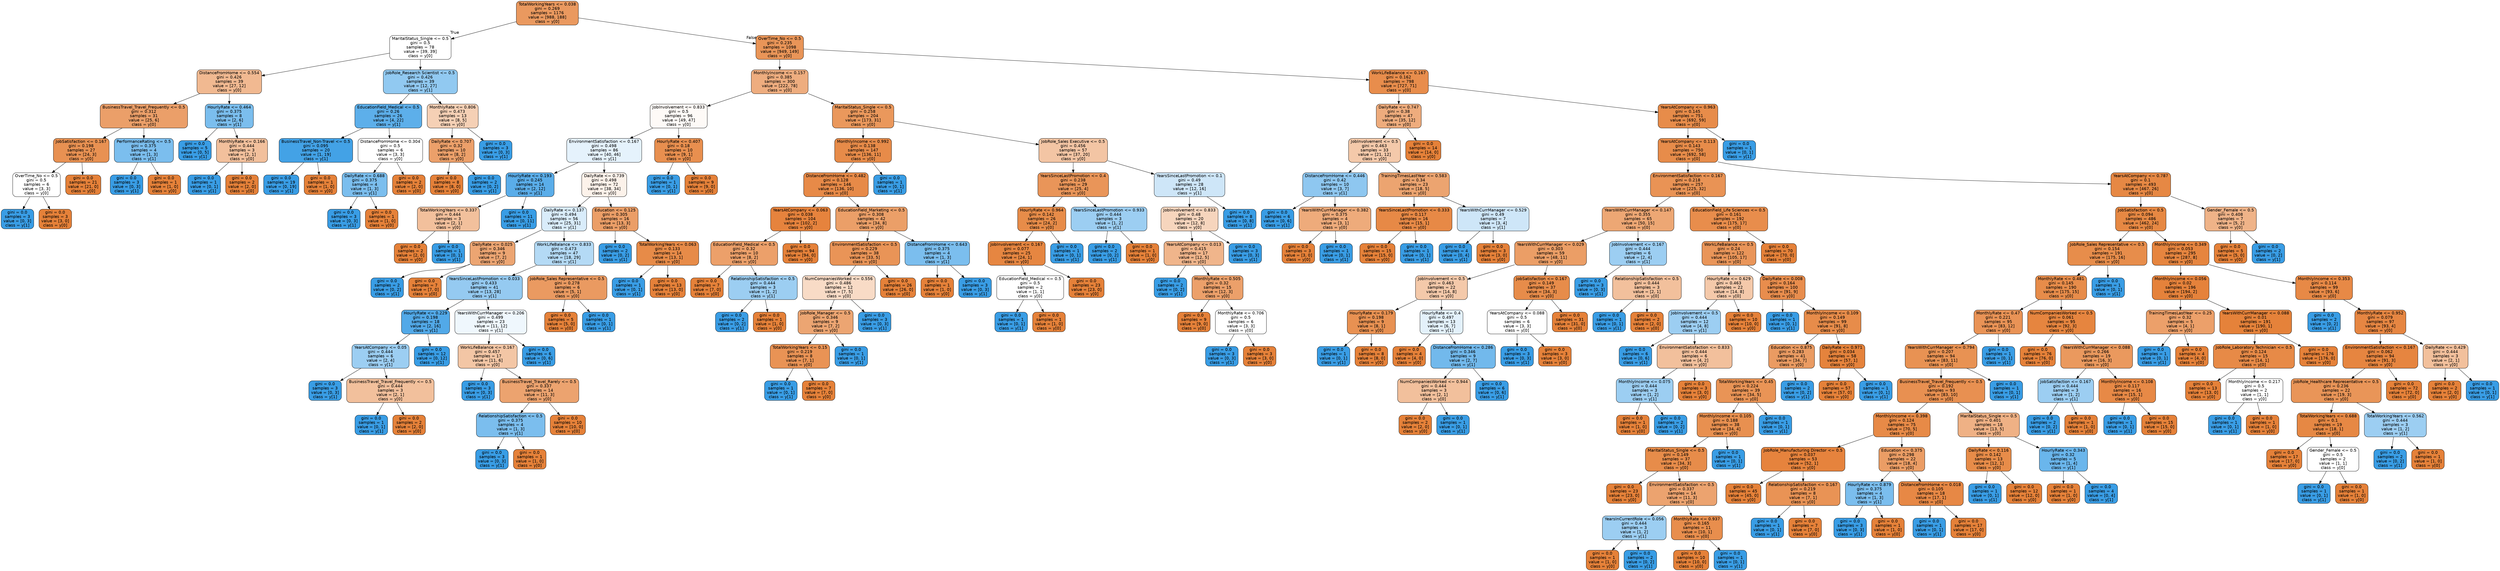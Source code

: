 digraph Tree {
node [shape=box, style="filled, rounded", color="black", fontname=helvetica] ;
edge [fontname=helvetica] ;
0 [label="TotalWorkingYears <= 0.038\ngini = 0.269\nsamples = 1176\nvalue = [988, 188]\nclass = y[0]", fillcolor="#ea995f"] ;
1 [label="MaritalStatus_Single <= 0.5\ngini = 0.5\nsamples = 78\nvalue = [39, 39]\nclass = y[0]", fillcolor="#ffffff"] ;
0 -> 1 [labeldistance=2.5, labelangle=45, headlabel="True"] ;
2 [label="DistanceFromHome <= 0.554\ngini = 0.426\nsamples = 39\nvalue = [27, 12]\nclass = y[0]", fillcolor="#f1b991"] ;
1 -> 2 ;
3 [label="BusinessTravel_Travel_Frequently <= 0.5\ngini = 0.312\nsamples = 31\nvalue = [25, 6]\nclass = y[0]", fillcolor="#eb9f69"] ;
2 -> 3 ;
4 [label="JobSatisfaction <= 0.167\ngini = 0.198\nsamples = 27\nvalue = [24, 3]\nclass = y[0]", fillcolor="#e89152"] ;
3 -> 4 ;
5 [label="OverTime_No <= 0.5\ngini = 0.5\nsamples = 6\nvalue = [3, 3]\nclass = y[0]", fillcolor="#ffffff"] ;
4 -> 5 ;
6 [label="gini = 0.0\nsamples = 3\nvalue = [0, 3]\nclass = y[1]", fillcolor="#399de5"] ;
5 -> 6 ;
7 [label="gini = 0.0\nsamples = 3\nvalue = [3, 0]\nclass = y[0]", fillcolor="#e58139"] ;
5 -> 7 ;
8 [label="gini = 0.0\nsamples = 21\nvalue = [21, 0]\nclass = y[0]", fillcolor="#e58139"] ;
4 -> 8 ;
9 [label="PerformanceRating <= 0.5\ngini = 0.375\nsamples = 4\nvalue = [1, 3]\nclass = y[1]", fillcolor="#7bbeee"] ;
3 -> 9 ;
10 [label="gini = 0.0\nsamples = 3\nvalue = [0, 3]\nclass = y[1]", fillcolor="#399de5"] ;
9 -> 10 ;
11 [label="gini = 0.0\nsamples = 1\nvalue = [1, 0]\nclass = y[0]", fillcolor="#e58139"] ;
9 -> 11 ;
12 [label="HourlyRate <= 0.464\ngini = 0.375\nsamples = 8\nvalue = [2, 6]\nclass = y[1]", fillcolor="#7bbeee"] ;
2 -> 12 ;
13 [label="gini = 0.0\nsamples = 5\nvalue = [0, 5]\nclass = y[1]", fillcolor="#399de5"] ;
12 -> 13 ;
14 [label="MonthlyRate <= 0.166\ngini = 0.444\nsamples = 3\nvalue = [2, 1]\nclass = y[0]", fillcolor="#f2c09c"] ;
12 -> 14 ;
15 [label="gini = 0.0\nsamples = 1\nvalue = [0, 1]\nclass = y[1]", fillcolor="#399de5"] ;
14 -> 15 ;
16 [label="gini = 0.0\nsamples = 2\nvalue = [2, 0]\nclass = y[0]", fillcolor="#e58139"] ;
14 -> 16 ;
17 [label="JobRole_Research Scientist <= 0.5\ngini = 0.426\nsamples = 39\nvalue = [12, 27]\nclass = y[1]", fillcolor="#91c9f1"] ;
1 -> 17 ;
18 [label="EducationField_Medical <= 0.5\ngini = 0.26\nsamples = 26\nvalue = [4, 22]\nclass = y[1]", fillcolor="#5dafea"] ;
17 -> 18 ;
19 [label="BusinessTravel_Non-Travel <= 0.5\ngini = 0.095\nsamples = 20\nvalue = [1, 19]\nclass = y[1]", fillcolor="#43a2e6"] ;
18 -> 19 ;
20 [label="gini = 0.0\nsamples = 19\nvalue = [0, 19]\nclass = y[1]", fillcolor="#399de5"] ;
19 -> 20 ;
21 [label="gini = 0.0\nsamples = 1\nvalue = [1, 0]\nclass = y[0]", fillcolor="#e58139"] ;
19 -> 21 ;
22 [label="DistanceFromHome <= 0.304\ngini = 0.5\nsamples = 6\nvalue = [3, 3]\nclass = y[0]", fillcolor="#ffffff"] ;
18 -> 22 ;
23 [label="DailyRate <= 0.688\ngini = 0.375\nsamples = 4\nvalue = [1, 3]\nclass = y[1]", fillcolor="#7bbeee"] ;
22 -> 23 ;
24 [label="gini = 0.0\nsamples = 3\nvalue = [0, 3]\nclass = y[1]", fillcolor="#399de5"] ;
23 -> 24 ;
25 [label="gini = 0.0\nsamples = 1\nvalue = [1, 0]\nclass = y[0]", fillcolor="#e58139"] ;
23 -> 25 ;
26 [label="gini = 0.0\nsamples = 2\nvalue = [2, 0]\nclass = y[0]", fillcolor="#e58139"] ;
22 -> 26 ;
27 [label="MonthlyRate <= 0.806\ngini = 0.473\nsamples = 13\nvalue = [8, 5]\nclass = y[0]", fillcolor="#f5d0b5"] ;
17 -> 27 ;
28 [label="DailyRate <= 0.707\ngini = 0.32\nsamples = 10\nvalue = [8, 2]\nclass = y[0]", fillcolor="#eca06a"] ;
27 -> 28 ;
29 [label="gini = 0.0\nsamples = 8\nvalue = [8, 0]\nclass = y[0]", fillcolor="#e58139"] ;
28 -> 29 ;
30 [label="gini = 0.0\nsamples = 2\nvalue = [0, 2]\nclass = y[1]", fillcolor="#399de5"] ;
28 -> 30 ;
31 [label="gini = 0.0\nsamples = 3\nvalue = [0, 3]\nclass = y[1]", fillcolor="#399de5"] ;
27 -> 31 ;
32 [label="OverTime_No <= 0.5\ngini = 0.235\nsamples = 1098\nvalue = [949, 149]\nclass = y[0]", fillcolor="#e99558"] ;
0 -> 32 [labeldistance=2.5, labelangle=-45, headlabel="False"] ;
33 [label="MonthlyIncome <= 0.157\ngini = 0.385\nsamples = 300\nvalue = [222, 78]\nclass = y[0]", fillcolor="#eead7f"] ;
32 -> 33 ;
34 [label="JobInvolvement <= 0.833\ngini = 0.5\nsamples = 96\nvalue = [49, 47]\nclass = y[0]", fillcolor="#fefaf7"] ;
33 -> 34 ;
35 [label="EnvironmentSatisfaction <= 0.167\ngini = 0.498\nsamples = 86\nvalue = [40, 46]\nclass = y[1]", fillcolor="#e5f2fc"] ;
34 -> 35 ;
36 [label="HourlyRate <= 0.193\ngini = 0.245\nsamples = 14\nvalue = [2, 12]\nclass = y[1]", fillcolor="#5aade9"] ;
35 -> 36 ;
37 [label="TotalWorkingYears <= 0.337\ngini = 0.444\nsamples = 3\nvalue = [2, 1]\nclass = y[0]", fillcolor="#f2c09c"] ;
36 -> 37 ;
38 [label="gini = 0.0\nsamples = 2\nvalue = [2, 0]\nclass = y[0]", fillcolor="#e58139"] ;
37 -> 38 ;
39 [label="gini = 0.0\nsamples = 1\nvalue = [0, 1]\nclass = y[1]", fillcolor="#399de5"] ;
37 -> 39 ;
40 [label="gini = 0.0\nsamples = 11\nvalue = [0, 11]\nclass = y[1]", fillcolor="#399de5"] ;
36 -> 40 ;
41 [label="DailyRate <= 0.739\ngini = 0.498\nsamples = 72\nvalue = [38, 34]\nclass = y[0]", fillcolor="#fcf2ea"] ;
35 -> 41 ;
42 [label="DailyRate <= 0.137\ngini = 0.494\nsamples = 56\nvalue = [25, 31]\nclass = y[1]", fillcolor="#d9ecfa"] ;
41 -> 42 ;
43 [label="DailyRate <= 0.025\ngini = 0.346\nsamples = 9\nvalue = [7, 2]\nclass = y[0]", fillcolor="#eca572"] ;
42 -> 43 ;
44 [label="gini = 0.0\nsamples = 2\nvalue = [0, 2]\nclass = y[1]", fillcolor="#399de5"] ;
43 -> 44 ;
45 [label="gini = 0.0\nsamples = 7\nvalue = [7, 0]\nclass = y[0]", fillcolor="#e58139"] ;
43 -> 45 ;
46 [label="WorkLifeBalance <= 0.833\ngini = 0.473\nsamples = 47\nvalue = [18, 29]\nclass = y[1]", fillcolor="#b4daf5"] ;
42 -> 46 ;
47 [label="YearsSinceLastPromotion <= 0.033\ngini = 0.433\nsamples = 41\nvalue = [13, 28]\nclass = y[1]", fillcolor="#95caf1"] ;
46 -> 47 ;
48 [label="HourlyRate <= 0.229\ngini = 0.198\nsamples = 18\nvalue = [2, 16]\nclass = y[1]", fillcolor="#52a9e8"] ;
47 -> 48 ;
49 [label="YearsAtCompany <= 0.05\ngini = 0.444\nsamples = 6\nvalue = [2, 4]\nclass = y[1]", fillcolor="#9ccef2"] ;
48 -> 49 ;
50 [label="gini = 0.0\nsamples = 3\nvalue = [0, 3]\nclass = y[1]", fillcolor="#399de5"] ;
49 -> 50 ;
51 [label="BusinessTravel_Travel_Frequently <= 0.5\ngini = 0.444\nsamples = 3\nvalue = [2, 1]\nclass = y[0]", fillcolor="#f2c09c"] ;
49 -> 51 ;
52 [label="gini = 0.0\nsamples = 1\nvalue = [0, 1]\nclass = y[1]", fillcolor="#399de5"] ;
51 -> 52 ;
53 [label="gini = 0.0\nsamples = 2\nvalue = [2, 0]\nclass = y[0]", fillcolor="#e58139"] ;
51 -> 53 ;
54 [label="gini = 0.0\nsamples = 12\nvalue = [0, 12]\nclass = y[1]", fillcolor="#399de5"] ;
48 -> 54 ;
55 [label="YearsWithCurrManager <= 0.206\ngini = 0.499\nsamples = 23\nvalue = [11, 12]\nclass = y[1]", fillcolor="#eff7fd"] ;
47 -> 55 ;
56 [label="WorkLifeBalance <= 0.167\ngini = 0.457\nsamples = 17\nvalue = [11, 6]\nclass = y[0]", fillcolor="#f3c6a5"] ;
55 -> 56 ;
57 [label="gini = 0.0\nsamples = 3\nvalue = [0, 3]\nclass = y[1]", fillcolor="#399de5"] ;
56 -> 57 ;
58 [label="BusinessTravel_Travel_Rarely <= 0.5\ngini = 0.337\nsamples = 14\nvalue = [11, 3]\nclass = y[0]", fillcolor="#eca36f"] ;
56 -> 58 ;
59 [label="RelationshipSatisfaction <= 0.5\ngini = 0.375\nsamples = 4\nvalue = [1, 3]\nclass = y[1]", fillcolor="#7bbeee"] ;
58 -> 59 ;
60 [label="gini = 0.0\nsamples = 3\nvalue = [0, 3]\nclass = y[1]", fillcolor="#399de5"] ;
59 -> 60 ;
61 [label="gini = 0.0\nsamples = 1\nvalue = [1, 0]\nclass = y[0]", fillcolor="#e58139"] ;
59 -> 61 ;
62 [label="gini = 0.0\nsamples = 10\nvalue = [10, 0]\nclass = y[0]", fillcolor="#e58139"] ;
58 -> 62 ;
63 [label="gini = 0.0\nsamples = 6\nvalue = [0, 6]\nclass = y[1]", fillcolor="#399de5"] ;
55 -> 63 ;
64 [label="JobRole_Sales Representative <= 0.5\ngini = 0.278\nsamples = 6\nvalue = [5, 1]\nclass = y[0]", fillcolor="#ea9a61"] ;
46 -> 64 ;
65 [label="gini = 0.0\nsamples = 5\nvalue = [5, 0]\nclass = y[0]", fillcolor="#e58139"] ;
64 -> 65 ;
66 [label="gini = 0.0\nsamples = 1\nvalue = [0, 1]\nclass = y[1]", fillcolor="#399de5"] ;
64 -> 66 ;
67 [label="Education <= 0.125\ngini = 0.305\nsamples = 16\nvalue = [13, 3]\nclass = y[0]", fillcolor="#eb9e67"] ;
41 -> 67 ;
68 [label="gini = 0.0\nsamples = 2\nvalue = [0, 2]\nclass = y[1]", fillcolor="#399de5"] ;
67 -> 68 ;
69 [label="TotalWorkingYears <= 0.063\ngini = 0.133\nsamples = 14\nvalue = [13, 1]\nclass = y[0]", fillcolor="#e78b48"] ;
67 -> 69 ;
70 [label="gini = 0.0\nsamples = 1\nvalue = [0, 1]\nclass = y[1]", fillcolor="#399de5"] ;
69 -> 70 ;
71 [label="gini = 0.0\nsamples = 13\nvalue = [13, 0]\nclass = y[0]", fillcolor="#e58139"] ;
69 -> 71 ;
72 [label="HourlyRate <= 0.407\ngini = 0.18\nsamples = 10\nvalue = [9, 1]\nclass = y[0]", fillcolor="#e88f4f"] ;
34 -> 72 ;
73 [label="gini = 0.0\nsamples = 1\nvalue = [0, 1]\nclass = y[1]", fillcolor="#399de5"] ;
72 -> 73 ;
74 [label="gini = 0.0\nsamples = 9\nvalue = [9, 0]\nclass = y[0]", fillcolor="#e58139"] ;
72 -> 74 ;
75 [label="MaritalStatus_Single <= 0.5\ngini = 0.258\nsamples = 204\nvalue = [173, 31]\nclass = y[0]", fillcolor="#ea985c"] ;
33 -> 75 ;
76 [label="MonthlyIncome <= 0.992\ngini = 0.138\nsamples = 147\nvalue = [136, 11]\nclass = y[0]", fillcolor="#e78b49"] ;
75 -> 76 ;
77 [label="DistanceFromHome <= 0.482\ngini = 0.128\nsamples = 146\nvalue = [136, 10]\nclass = y[0]", fillcolor="#e78a48"] ;
76 -> 77 ;
78 [label="YearsAtCompany <= 0.063\ngini = 0.038\nsamples = 104\nvalue = [102, 2]\nclass = y[0]", fillcolor="#e6833d"] ;
77 -> 78 ;
79 [label="EducationField_Medical <= 0.5\ngini = 0.32\nsamples = 10\nvalue = [8, 2]\nclass = y[0]", fillcolor="#eca06a"] ;
78 -> 79 ;
80 [label="gini = 0.0\nsamples = 7\nvalue = [7, 0]\nclass = y[0]", fillcolor="#e58139"] ;
79 -> 80 ;
81 [label="RelationshipSatisfaction <= 0.5\ngini = 0.444\nsamples = 3\nvalue = [1, 2]\nclass = y[1]", fillcolor="#9ccef2"] ;
79 -> 81 ;
82 [label="gini = 0.0\nsamples = 2\nvalue = [0, 2]\nclass = y[1]", fillcolor="#399de5"] ;
81 -> 82 ;
83 [label="gini = 0.0\nsamples = 1\nvalue = [1, 0]\nclass = y[0]", fillcolor="#e58139"] ;
81 -> 83 ;
84 [label="gini = 0.0\nsamples = 94\nvalue = [94, 0]\nclass = y[0]", fillcolor="#e58139"] ;
78 -> 84 ;
85 [label="EducationField_Marketing <= 0.5\ngini = 0.308\nsamples = 42\nvalue = [34, 8]\nclass = y[0]", fillcolor="#eb9f68"] ;
77 -> 85 ;
86 [label="EnvironmentSatisfaction <= 0.5\ngini = 0.229\nsamples = 38\nvalue = [33, 5]\nclass = y[0]", fillcolor="#e99457"] ;
85 -> 86 ;
87 [label="NumCompaniesWorked <= 0.556\ngini = 0.486\nsamples = 12\nvalue = [7, 5]\nclass = y[0]", fillcolor="#f8dbc6"] ;
86 -> 87 ;
88 [label="JobRole_Manager <= 0.5\ngini = 0.346\nsamples = 9\nvalue = [7, 2]\nclass = y[0]", fillcolor="#eca572"] ;
87 -> 88 ;
89 [label="TotalWorkingYears <= 0.15\ngini = 0.219\nsamples = 8\nvalue = [7, 1]\nclass = y[0]", fillcolor="#e99355"] ;
88 -> 89 ;
90 [label="gini = 0.0\nsamples = 1\nvalue = [0, 1]\nclass = y[1]", fillcolor="#399de5"] ;
89 -> 90 ;
91 [label="gini = 0.0\nsamples = 7\nvalue = [7, 0]\nclass = y[0]", fillcolor="#e58139"] ;
89 -> 91 ;
92 [label="gini = 0.0\nsamples = 1\nvalue = [0, 1]\nclass = y[1]", fillcolor="#399de5"] ;
88 -> 92 ;
93 [label="gini = 0.0\nsamples = 3\nvalue = [0, 3]\nclass = y[1]", fillcolor="#399de5"] ;
87 -> 93 ;
94 [label="gini = 0.0\nsamples = 26\nvalue = [26, 0]\nclass = y[0]", fillcolor="#e58139"] ;
86 -> 94 ;
95 [label="DistanceFromHome <= 0.643\ngini = 0.375\nsamples = 4\nvalue = [1, 3]\nclass = y[1]", fillcolor="#7bbeee"] ;
85 -> 95 ;
96 [label="gini = 0.0\nsamples = 1\nvalue = [1, 0]\nclass = y[0]", fillcolor="#e58139"] ;
95 -> 96 ;
97 [label="gini = 0.0\nsamples = 3\nvalue = [0, 3]\nclass = y[1]", fillcolor="#399de5"] ;
95 -> 97 ;
98 [label="gini = 0.0\nsamples = 1\nvalue = [0, 1]\nclass = y[1]", fillcolor="#399de5"] ;
76 -> 98 ;
99 [label="JobRole_Sales Executive <= 0.5\ngini = 0.456\nsamples = 57\nvalue = [37, 20]\nclass = y[0]", fillcolor="#f3c5a4"] ;
75 -> 99 ;
100 [label="YearsSinceLastPromotion <= 0.4\ngini = 0.238\nsamples = 29\nvalue = [25, 4]\nclass = y[0]", fillcolor="#e99559"] ;
99 -> 100 ;
101 [label="HourlyRate <= 0.964\ngini = 0.142\nsamples = 26\nvalue = [24, 2]\nclass = y[0]", fillcolor="#e78c49"] ;
100 -> 101 ;
102 [label="JobInvolvement <= 0.167\ngini = 0.077\nsamples = 25\nvalue = [24, 1]\nclass = y[0]", fillcolor="#e68641"] ;
101 -> 102 ;
103 [label="EducationField_Medical <= 0.5\ngini = 0.5\nsamples = 2\nvalue = [1, 1]\nclass = y[0]", fillcolor="#ffffff"] ;
102 -> 103 ;
104 [label="gini = 0.0\nsamples = 1\nvalue = [0, 1]\nclass = y[1]", fillcolor="#399de5"] ;
103 -> 104 ;
105 [label="gini = 0.0\nsamples = 1\nvalue = [1, 0]\nclass = y[0]", fillcolor="#e58139"] ;
103 -> 105 ;
106 [label="gini = 0.0\nsamples = 23\nvalue = [23, 0]\nclass = y[0]", fillcolor="#e58139"] ;
102 -> 106 ;
107 [label="gini = 0.0\nsamples = 1\nvalue = [0, 1]\nclass = y[1]", fillcolor="#399de5"] ;
101 -> 107 ;
108 [label="YearsSinceLastPromotion <= 0.933\ngini = 0.444\nsamples = 3\nvalue = [1, 2]\nclass = y[1]", fillcolor="#9ccef2"] ;
100 -> 108 ;
109 [label="gini = 0.0\nsamples = 2\nvalue = [0, 2]\nclass = y[1]", fillcolor="#399de5"] ;
108 -> 109 ;
110 [label="gini = 0.0\nsamples = 1\nvalue = [1, 0]\nclass = y[0]", fillcolor="#e58139"] ;
108 -> 110 ;
111 [label="YearsSinceLastPromotion <= 0.1\ngini = 0.49\nsamples = 28\nvalue = [12, 16]\nclass = y[1]", fillcolor="#cee6f8"] ;
99 -> 111 ;
112 [label="JobInvolvement <= 0.833\ngini = 0.48\nsamples = 20\nvalue = [12, 8]\nclass = y[0]", fillcolor="#f6d5bd"] ;
111 -> 112 ;
113 [label="YearsAtCompany <= 0.013\ngini = 0.415\nsamples = 17\nvalue = [12, 5]\nclass = y[0]", fillcolor="#f0b58b"] ;
112 -> 113 ;
114 [label="gini = 0.0\nsamples = 2\nvalue = [0, 2]\nclass = y[1]", fillcolor="#399de5"] ;
113 -> 114 ;
115 [label="MonthlyRate <= 0.505\ngini = 0.32\nsamples = 15\nvalue = [12, 3]\nclass = y[0]", fillcolor="#eca06a"] ;
113 -> 115 ;
116 [label="gini = 0.0\nsamples = 9\nvalue = [9, 0]\nclass = y[0]", fillcolor="#e58139"] ;
115 -> 116 ;
117 [label="MonthlyRate <= 0.706\ngini = 0.5\nsamples = 6\nvalue = [3, 3]\nclass = y[0]", fillcolor="#ffffff"] ;
115 -> 117 ;
118 [label="gini = 0.0\nsamples = 3\nvalue = [0, 3]\nclass = y[1]", fillcolor="#399de5"] ;
117 -> 118 ;
119 [label="gini = 0.0\nsamples = 3\nvalue = [3, 0]\nclass = y[0]", fillcolor="#e58139"] ;
117 -> 119 ;
120 [label="gini = 0.0\nsamples = 3\nvalue = [0, 3]\nclass = y[1]", fillcolor="#399de5"] ;
112 -> 120 ;
121 [label="gini = 0.0\nsamples = 8\nvalue = [0, 8]\nclass = y[1]", fillcolor="#399de5"] ;
111 -> 121 ;
122 [label="WorkLifeBalance <= 0.167\ngini = 0.162\nsamples = 798\nvalue = [727, 71]\nclass = y[0]", fillcolor="#e88d4c"] ;
32 -> 122 ;
123 [label="DailyRate <= 0.747\ngini = 0.38\nsamples = 47\nvalue = [35, 12]\nclass = y[0]", fillcolor="#eeac7d"] ;
122 -> 123 ;
124 [label="JobInvolvement <= 0.5\ngini = 0.463\nsamples = 33\nvalue = [21, 12]\nclass = y[0]", fillcolor="#f4c9aa"] ;
123 -> 124 ;
125 [label="DistanceFromHome <= 0.446\ngini = 0.42\nsamples = 10\nvalue = [3, 7]\nclass = y[1]", fillcolor="#8ec7f0"] ;
124 -> 125 ;
126 [label="gini = 0.0\nsamples = 6\nvalue = [0, 6]\nclass = y[1]", fillcolor="#399de5"] ;
125 -> 126 ;
127 [label="YearsWithCurrManager <= 0.382\ngini = 0.375\nsamples = 4\nvalue = [3, 1]\nclass = y[0]", fillcolor="#eeab7b"] ;
125 -> 127 ;
128 [label="gini = 0.0\nsamples = 3\nvalue = [3, 0]\nclass = y[0]", fillcolor="#e58139"] ;
127 -> 128 ;
129 [label="gini = 0.0\nsamples = 1\nvalue = [0, 1]\nclass = y[1]", fillcolor="#399de5"] ;
127 -> 129 ;
130 [label="TrainingTimesLastYear <= 0.583\ngini = 0.34\nsamples = 23\nvalue = [18, 5]\nclass = y[0]", fillcolor="#eca470"] ;
124 -> 130 ;
131 [label="YearsSinceLastPromotion <= 0.333\ngini = 0.117\nsamples = 16\nvalue = [15, 1]\nclass = y[0]", fillcolor="#e78946"] ;
130 -> 131 ;
132 [label="gini = 0.0\nsamples = 15\nvalue = [15, 0]\nclass = y[0]", fillcolor="#e58139"] ;
131 -> 132 ;
133 [label="gini = 0.0\nsamples = 1\nvalue = [0, 1]\nclass = y[1]", fillcolor="#399de5"] ;
131 -> 133 ;
134 [label="YearsWithCurrManager <= 0.529\ngini = 0.49\nsamples = 7\nvalue = [3, 4]\nclass = y[1]", fillcolor="#cee6f8"] ;
130 -> 134 ;
135 [label="gini = 0.0\nsamples = 4\nvalue = [0, 4]\nclass = y[1]", fillcolor="#399de5"] ;
134 -> 135 ;
136 [label="gini = 0.0\nsamples = 3\nvalue = [3, 0]\nclass = y[0]", fillcolor="#e58139"] ;
134 -> 136 ;
137 [label="gini = 0.0\nsamples = 14\nvalue = [14, 0]\nclass = y[0]", fillcolor="#e58139"] ;
123 -> 137 ;
138 [label="YearsAtCompany <= 0.963\ngini = 0.145\nsamples = 751\nvalue = [692, 59]\nclass = y[0]", fillcolor="#e78c4a"] ;
122 -> 138 ;
139 [label="YearsAtCompany <= 0.113\ngini = 0.143\nsamples = 750\nvalue = [692, 58]\nclass = y[0]", fillcolor="#e78c4a"] ;
138 -> 139 ;
140 [label="EnvironmentSatisfaction <= 0.167\ngini = 0.218\nsamples = 257\nvalue = [225, 32]\nclass = y[0]", fillcolor="#e99355"] ;
139 -> 140 ;
141 [label="YearsWithCurrManager <= 0.147\ngini = 0.355\nsamples = 65\nvalue = [50, 15]\nclass = y[0]", fillcolor="#eda774"] ;
140 -> 141 ;
142 [label="YearsWithCurrManager <= 0.029\ngini = 0.303\nsamples = 59\nvalue = [48, 11]\nclass = y[0]", fillcolor="#eb9e66"] ;
141 -> 142 ;
143 [label="JobInvolvement <= 0.5\ngini = 0.463\nsamples = 22\nvalue = [14, 8]\nclass = y[0]", fillcolor="#f4c9aa"] ;
142 -> 143 ;
144 [label="HourlyRate <= 0.179\ngini = 0.198\nsamples = 9\nvalue = [8, 1]\nclass = y[0]", fillcolor="#e89152"] ;
143 -> 144 ;
145 [label="gini = 0.0\nsamples = 1\nvalue = [0, 1]\nclass = y[1]", fillcolor="#399de5"] ;
144 -> 145 ;
146 [label="gini = 0.0\nsamples = 8\nvalue = [8, 0]\nclass = y[0]", fillcolor="#e58139"] ;
144 -> 146 ;
147 [label="HourlyRate <= 0.4\ngini = 0.497\nsamples = 13\nvalue = [6, 7]\nclass = y[1]", fillcolor="#e3f1fb"] ;
143 -> 147 ;
148 [label="gini = 0.0\nsamples = 4\nvalue = [4, 0]\nclass = y[0]", fillcolor="#e58139"] ;
147 -> 148 ;
149 [label="DistanceFromHome <= 0.286\ngini = 0.346\nsamples = 9\nvalue = [2, 7]\nclass = y[1]", fillcolor="#72b9ec"] ;
147 -> 149 ;
150 [label="NumCompaniesWorked <= 0.944\ngini = 0.444\nsamples = 3\nvalue = [2, 1]\nclass = y[0]", fillcolor="#f2c09c"] ;
149 -> 150 ;
151 [label="gini = 0.0\nsamples = 2\nvalue = [2, 0]\nclass = y[0]", fillcolor="#e58139"] ;
150 -> 151 ;
152 [label="gini = 0.0\nsamples = 1\nvalue = [0, 1]\nclass = y[1]", fillcolor="#399de5"] ;
150 -> 152 ;
153 [label="gini = 0.0\nsamples = 6\nvalue = [0, 6]\nclass = y[1]", fillcolor="#399de5"] ;
149 -> 153 ;
154 [label="JobSatisfaction <= 0.167\ngini = 0.149\nsamples = 37\nvalue = [34, 3]\nclass = y[0]", fillcolor="#e78c4a"] ;
142 -> 154 ;
155 [label="YearsAtCompany <= 0.088\ngini = 0.5\nsamples = 6\nvalue = [3, 3]\nclass = y[0]", fillcolor="#ffffff"] ;
154 -> 155 ;
156 [label="gini = 0.0\nsamples = 3\nvalue = [0, 3]\nclass = y[1]", fillcolor="#399de5"] ;
155 -> 156 ;
157 [label="gini = 0.0\nsamples = 3\nvalue = [3, 0]\nclass = y[0]", fillcolor="#e58139"] ;
155 -> 157 ;
158 [label="gini = 0.0\nsamples = 31\nvalue = [31, 0]\nclass = y[0]", fillcolor="#e58139"] ;
154 -> 158 ;
159 [label="JobInvolvement <= 0.167\ngini = 0.444\nsamples = 6\nvalue = [2, 4]\nclass = y[1]", fillcolor="#9ccef2"] ;
141 -> 159 ;
160 [label="gini = 0.0\nsamples = 3\nvalue = [0, 3]\nclass = y[1]", fillcolor="#399de5"] ;
159 -> 160 ;
161 [label="RelationshipSatisfaction <= 0.5\ngini = 0.444\nsamples = 3\nvalue = [2, 1]\nclass = y[0]", fillcolor="#f2c09c"] ;
159 -> 161 ;
162 [label="gini = 0.0\nsamples = 1\nvalue = [0, 1]\nclass = y[1]", fillcolor="#399de5"] ;
161 -> 162 ;
163 [label="gini = 0.0\nsamples = 2\nvalue = [2, 0]\nclass = y[0]", fillcolor="#e58139"] ;
161 -> 163 ;
164 [label="EducationField_Life Sciences <= 0.5\ngini = 0.161\nsamples = 192\nvalue = [175, 17]\nclass = y[0]", fillcolor="#e88d4c"] ;
140 -> 164 ;
165 [label="WorkLifeBalance <= 0.5\ngini = 0.24\nsamples = 122\nvalue = [105, 17]\nclass = y[0]", fillcolor="#e99559"] ;
164 -> 165 ;
166 [label="HourlyRate <= 0.629\ngini = 0.463\nsamples = 22\nvalue = [14, 8]\nclass = y[0]", fillcolor="#f4c9aa"] ;
165 -> 166 ;
167 [label="JobInvolvement <= 0.5\ngini = 0.444\nsamples = 12\nvalue = [4, 8]\nclass = y[1]", fillcolor="#9ccef2"] ;
166 -> 167 ;
168 [label="gini = 0.0\nsamples = 6\nvalue = [0, 6]\nclass = y[1]", fillcolor="#399de5"] ;
167 -> 168 ;
169 [label="EnvironmentSatisfaction <= 0.833\ngini = 0.444\nsamples = 6\nvalue = [4, 2]\nclass = y[0]", fillcolor="#f2c09c"] ;
167 -> 169 ;
170 [label="MonthlyIncome <= 0.075\ngini = 0.444\nsamples = 3\nvalue = [1, 2]\nclass = y[1]", fillcolor="#9ccef2"] ;
169 -> 170 ;
171 [label="gini = 0.0\nsamples = 1\nvalue = [1, 0]\nclass = y[0]", fillcolor="#e58139"] ;
170 -> 171 ;
172 [label="gini = 0.0\nsamples = 2\nvalue = [0, 2]\nclass = y[1]", fillcolor="#399de5"] ;
170 -> 172 ;
173 [label="gini = 0.0\nsamples = 3\nvalue = [3, 0]\nclass = y[0]", fillcolor="#e58139"] ;
169 -> 173 ;
174 [label="gini = 0.0\nsamples = 10\nvalue = [10, 0]\nclass = y[0]", fillcolor="#e58139"] ;
166 -> 174 ;
175 [label="DailyRate <= 0.008\ngini = 0.164\nsamples = 100\nvalue = [91, 9]\nclass = y[0]", fillcolor="#e88d4d"] ;
165 -> 175 ;
176 [label="gini = 0.0\nsamples = 1\nvalue = [0, 1]\nclass = y[1]", fillcolor="#399de5"] ;
175 -> 176 ;
177 [label="MonthlyIncome <= 0.109\ngini = 0.149\nsamples = 99\nvalue = [91, 8]\nclass = y[0]", fillcolor="#e78c4a"] ;
175 -> 177 ;
178 [label="Education <= 0.875\ngini = 0.283\nsamples = 41\nvalue = [34, 7]\nclass = y[0]", fillcolor="#ea9b62"] ;
177 -> 178 ;
179 [label="TotalWorkingYears <= 0.45\ngini = 0.224\nsamples = 39\nvalue = [34, 5]\nclass = y[0]", fillcolor="#e99456"] ;
178 -> 179 ;
180 [label="MonthlyIncome <= 0.105\ngini = 0.188\nsamples = 38\nvalue = [34, 4]\nclass = y[0]", fillcolor="#e89050"] ;
179 -> 180 ;
181 [label="MaritalStatus_Single <= 0.5\ngini = 0.149\nsamples = 37\nvalue = [34, 3]\nclass = y[0]", fillcolor="#e78c4a"] ;
180 -> 181 ;
182 [label="gini = 0.0\nsamples = 23\nvalue = [23, 0]\nclass = y[0]", fillcolor="#e58139"] ;
181 -> 182 ;
183 [label="EnvironmentSatisfaction <= 0.5\ngini = 0.337\nsamples = 14\nvalue = [11, 3]\nclass = y[0]", fillcolor="#eca36f"] ;
181 -> 183 ;
184 [label="YearsInCurrentRole <= 0.056\ngini = 0.444\nsamples = 3\nvalue = [1, 2]\nclass = y[1]", fillcolor="#9ccef2"] ;
183 -> 184 ;
185 [label="gini = 0.0\nsamples = 1\nvalue = [1, 0]\nclass = y[0]", fillcolor="#e58139"] ;
184 -> 185 ;
186 [label="gini = 0.0\nsamples = 2\nvalue = [0, 2]\nclass = y[1]", fillcolor="#399de5"] ;
184 -> 186 ;
187 [label="MonthlyRate <= 0.937\ngini = 0.165\nsamples = 11\nvalue = [10, 1]\nclass = y[0]", fillcolor="#e88e4d"] ;
183 -> 187 ;
188 [label="gini = 0.0\nsamples = 10\nvalue = [10, 0]\nclass = y[0]", fillcolor="#e58139"] ;
187 -> 188 ;
189 [label="gini = 0.0\nsamples = 1\nvalue = [0, 1]\nclass = y[1]", fillcolor="#399de5"] ;
187 -> 189 ;
190 [label="gini = 0.0\nsamples = 1\nvalue = [0, 1]\nclass = y[1]", fillcolor="#399de5"] ;
180 -> 190 ;
191 [label="gini = 0.0\nsamples = 1\nvalue = [0, 1]\nclass = y[1]", fillcolor="#399de5"] ;
179 -> 191 ;
192 [label="gini = 0.0\nsamples = 2\nvalue = [0, 2]\nclass = y[1]", fillcolor="#399de5"] ;
178 -> 192 ;
193 [label="DailyRate <= 0.971\ngini = 0.034\nsamples = 58\nvalue = [57, 1]\nclass = y[0]", fillcolor="#e5833c"] ;
177 -> 193 ;
194 [label="gini = 0.0\nsamples = 57\nvalue = [57, 0]\nclass = y[0]", fillcolor="#e58139"] ;
193 -> 194 ;
195 [label="gini = 0.0\nsamples = 1\nvalue = [0, 1]\nclass = y[1]", fillcolor="#399de5"] ;
193 -> 195 ;
196 [label="gini = 0.0\nsamples = 70\nvalue = [70, 0]\nclass = y[0]", fillcolor="#e58139"] ;
164 -> 196 ;
197 [label="YearsAtCompany <= 0.787\ngini = 0.1\nsamples = 493\nvalue = [467, 26]\nclass = y[0]", fillcolor="#e68844"] ;
139 -> 197 ;
198 [label="JobSatisfaction <= 0.5\ngini = 0.094\nsamples = 486\nvalue = [462, 24]\nclass = y[0]", fillcolor="#e68843"] ;
197 -> 198 ;
199 [label="JobRole_Sales Representative <= 0.5\ngini = 0.154\nsamples = 191\nvalue = [175, 16]\nclass = y[0]", fillcolor="#e78d4b"] ;
198 -> 199 ;
200 [label="MonthlyRate <= 0.481\ngini = 0.145\nsamples = 190\nvalue = [175, 15]\nclass = y[0]", fillcolor="#e78c4a"] ;
199 -> 200 ;
201 [label="MonthlyRate <= 0.47\ngini = 0.221\nsamples = 95\nvalue = [83, 12]\nclass = y[0]", fillcolor="#e99356"] ;
200 -> 201 ;
202 [label="YearsWithCurrManager <= 0.794\ngini = 0.207\nsamples = 94\nvalue = [83, 11]\nclass = y[0]", fillcolor="#e89253"] ;
201 -> 202 ;
203 [label="BusinessTravel_Travel_Frequently <= 0.5\ngini = 0.192\nsamples = 93\nvalue = [83, 10]\nclass = y[0]", fillcolor="#e89051"] ;
202 -> 203 ;
204 [label="MonthlyIncome <= 0.398\ngini = 0.124\nsamples = 75\nvalue = [70, 5]\nclass = y[0]", fillcolor="#e78a47"] ;
203 -> 204 ;
205 [label="JobRole_Manufacturing Director <= 0.5\ngini = 0.037\nsamples = 53\nvalue = [52, 1]\nclass = y[0]", fillcolor="#e6833d"] ;
204 -> 205 ;
206 [label="gini = 0.0\nsamples = 45\nvalue = [45, 0]\nclass = y[0]", fillcolor="#e58139"] ;
205 -> 206 ;
207 [label="RelationshipSatisfaction <= 0.167\ngini = 0.219\nsamples = 8\nvalue = [7, 1]\nclass = y[0]", fillcolor="#e99355"] ;
205 -> 207 ;
208 [label="gini = 0.0\nsamples = 1\nvalue = [0, 1]\nclass = y[1]", fillcolor="#399de5"] ;
207 -> 208 ;
209 [label="gini = 0.0\nsamples = 7\nvalue = [7, 0]\nclass = y[0]", fillcolor="#e58139"] ;
207 -> 209 ;
210 [label="Education <= 0.375\ngini = 0.298\nsamples = 22\nvalue = [18, 4]\nclass = y[0]", fillcolor="#eb9d65"] ;
204 -> 210 ;
211 [label="HourlyRate <= 0.879\ngini = 0.375\nsamples = 4\nvalue = [1, 3]\nclass = y[1]", fillcolor="#7bbeee"] ;
210 -> 211 ;
212 [label="gini = 0.0\nsamples = 3\nvalue = [0, 3]\nclass = y[1]", fillcolor="#399de5"] ;
211 -> 212 ;
213 [label="gini = 0.0\nsamples = 1\nvalue = [1, 0]\nclass = y[0]", fillcolor="#e58139"] ;
211 -> 213 ;
214 [label="DistanceFromHome <= 0.018\ngini = 0.105\nsamples = 18\nvalue = [17, 1]\nclass = y[0]", fillcolor="#e78845"] ;
210 -> 214 ;
215 [label="gini = 0.0\nsamples = 1\nvalue = [0, 1]\nclass = y[1]", fillcolor="#399de5"] ;
214 -> 215 ;
216 [label="gini = 0.0\nsamples = 17\nvalue = [17, 0]\nclass = y[0]", fillcolor="#e58139"] ;
214 -> 216 ;
217 [label="MaritalStatus_Single <= 0.5\ngini = 0.401\nsamples = 18\nvalue = [13, 5]\nclass = y[0]", fillcolor="#efb185"] ;
203 -> 217 ;
218 [label="DailyRate <= 0.116\ngini = 0.142\nsamples = 13\nvalue = [12, 1]\nclass = y[0]", fillcolor="#e78c49"] ;
217 -> 218 ;
219 [label="gini = 0.0\nsamples = 1\nvalue = [0, 1]\nclass = y[1]", fillcolor="#399de5"] ;
218 -> 219 ;
220 [label="gini = 0.0\nsamples = 12\nvalue = [12, 0]\nclass = y[0]", fillcolor="#e58139"] ;
218 -> 220 ;
221 [label="HourlyRate <= 0.343\ngini = 0.32\nsamples = 5\nvalue = [1, 4]\nclass = y[1]", fillcolor="#6ab6ec"] ;
217 -> 221 ;
222 [label="gini = 0.0\nsamples = 1\nvalue = [1, 0]\nclass = y[0]", fillcolor="#e58139"] ;
221 -> 222 ;
223 [label="gini = 0.0\nsamples = 4\nvalue = [0, 4]\nclass = y[1]", fillcolor="#399de5"] ;
221 -> 223 ;
224 [label="gini = 0.0\nsamples = 1\nvalue = [0, 1]\nclass = y[1]", fillcolor="#399de5"] ;
202 -> 224 ;
225 [label="gini = 0.0\nsamples = 1\nvalue = [0, 1]\nclass = y[1]", fillcolor="#399de5"] ;
201 -> 225 ;
226 [label="NumCompaniesWorked <= 0.5\ngini = 0.061\nsamples = 95\nvalue = [92, 3]\nclass = y[0]", fillcolor="#e6853f"] ;
200 -> 226 ;
227 [label="gini = 0.0\nsamples = 76\nvalue = [76, 0]\nclass = y[0]", fillcolor="#e58139"] ;
226 -> 227 ;
228 [label="YearsWithCurrManager <= 0.088\ngini = 0.266\nsamples = 19\nvalue = [16, 3]\nclass = y[0]", fillcolor="#ea995e"] ;
226 -> 228 ;
229 [label="JobSatisfaction <= 0.167\ngini = 0.444\nsamples = 3\nvalue = [1, 2]\nclass = y[1]", fillcolor="#9ccef2"] ;
228 -> 229 ;
230 [label="gini = 0.0\nsamples = 2\nvalue = [0, 2]\nclass = y[1]", fillcolor="#399de5"] ;
229 -> 230 ;
231 [label="gini = 0.0\nsamples = 1\nvalue = [1, 0]\nclass = y[0]", fillcolor="#e58139"] ;
229 -> 231 ;
232 [label="MonthlyIncome <= 0.108\ngini = 0.117\nsamples = 16\nvalue = [15, 1]\nclass = y[0]", fillcolor="#e78946"] ;
228 -> 232 ;
233 [label="gini = 0.0\nsamples = 1\nvalue = [0, 1]\nclass = y[1]", fillcolor="#399de5"] ;
232 -> 233 ;
234 [label="gini = 0.0\nsamples = 15\nvalue = [15, 0]\nclass = y[0]", fillcolor="#e58139"] ;
232 -> 234 ;
235 [label="gini = 0.0\nsamples = 1\nvalue = [0, 1]\nclass = y[1]", fillcolor="#399de5"] ;
199 -> 235 ;
236 [label="MonthlyIncome <= 0.349\ngini = 0.053\nsamples = 295\nvalue = [287, 8]\nclass = y[0]", fillcolor="#e6853f"] ;
198 -> 236 ;
237 [label="MonthlyIncome <= 0.056\ngini = 0.02\nsamples = 196\nvalue = [194, 2]\nclass = y[0]", fillcolor="#e5823b"] ;
236 -> 237 ;
238 [label="TrainingTimesLastYear <= 0.25\ngini = 0.32\nsamples = 5\nvalue = [4, 1]\nclass = y[0]", fillcolor="#eca06a"] ;
237 -> 238 ;
239 [label="gini = 0.0\nsamples = 1\nvalue = [0, 1]\nclass = y[1]", fillcolor="#399de5"] ;
238 -> 239 ;
240 [label="gini = 0.0\nsamples = 4\nvalue = [4, 0]\nclass = y[0]", fillcolor="#e58139"] ;
238 -> 240 ;
241 [label="YearsWithCurrManager <= 0.088\ngini = 0.01\nsamples = 191\nvalue = [190, 1]\nclass = y[0]", fillcolor="#e5823a"] ;
237 -> 241 ;
242 [label="JobRole_Laboratory Technician <= 0.5\ngini = 0.124\nsamples = 15\nvalue = [14, 1]\nclass = y[0]", fillcolor="#e78a47"] ;
241 -> 242 ;
243 [label="gini = 0.0\nsamples = 13\nvalue = [13, 0]\nclass = y[0]", fillcolor="#e58139"] ;
242 -> 243 ;
244 [label="MonthlyIncome <= 0.217\ngini = 0.5\nsamples = 2\nvalue = [1, 1]\nclass = y[0]", fillcolor="#ffffff"] ;
242 -> 244 ;
245 [label="gini = 0.0\nsamples = 1\nvalue = [0, 1]\nclass = y[1]", fillcolor="#399de5"] ;
244 -> 245 ;
246 [label="gini = 0.0\nsamples = 1\nvalue = [1, 0]\nclass = y[0]", fillcolor="#e58139"] ;
244 -> 246 ;
247 [label="gini = 0.0\nsamples = 176\nvalue = [176, 0]\nclass = y[0]", fillcolor="#e58139"] ;
241 -> 247 ;
248 [label="MonthlyIncome <= 0.353\ngini = 0.114\nsamples = 99\nvalue = [93, 6]\nclass = y[0]", fillcolor="#e78946"] ;
236 -> 248 ;
249 [label="gini = 0.0\nsamples = 2\nvalue = [0, 2]\nclass = y[1]", fillcolor="#399de5"] ;
248 -> 249 ;
250 [label="MonthlyRate <= 0.952\ngini = 0.079\nsamples = 97\nvalue = [93, 4]\nclass = y[0]", fillcolor="#e68642"] ;
248 -> 250 ;
251 [label="EnvironmentSatisfaction <= 0.167\ngini = 0.062\nsamples = 94\nvalue = [91, 3]\nclass = y[0]", fillcolor="#e68540"] ;
250 -> 251 ;
252 [label="JobRole_Healthcare Representative <= 0.5\ngini = 0.236\nsamples = 22\nvalue = [19, 3]\nclass = y[0]", fillcolor="#e99558"] ;
251 -> 252 ;
253 [label="TotalWorkingYears <= 0.688\ngini = 0.1\nsamples = 19\nvalue = [18, 1]\nclass = y[0]", fillcolor="#e68844"] ;
252 -> 253 ;
254 [label="gini = 0.0\nsamples = 17\nvalue = [17, 0]\nclass = y[0]", fillcolor="#e58139"] ;
253 -> 254 ;
255 [label="Gender_Female <= 0.5\ngini = 0.5\nsamples = 2\nvalue = [1, 1]\nclass = y[0]", fillcolor="#ffffff"] ;
253 -> 255 ;
256 [label="gini = 0.0\nsamples = 1\nvalue = [0, 1]\nclass = y[1]", fillcolor="#399de5"] ;
255 -> 256 ;
257 [label="gini = 0.0\nsamples = 1\nvalue = [1, 0]\nclass = y[0]", fillcolor="#e58139"] ;
255 -> 257 ;
258 [label="TotalWorkingYears <= 0.562\ngini = 0.444\nsamples = 3\nvalue = [1, 2]\nclass = y[1]", fillcolor="#9ccef2"] ;
252 -> 258 ;
259 [label="gini = 0.0\nsamples = 2\nvalue = [0, 2]\nclass = y[1]", fillcolor="#399de5"] ;
258 -> 259 ;
260 [label="gini = 0.0\nsamples = 1\nvalue = [1, 0]\nclass = y[0]", fillcolor="#e58139"] ;
258 -> 260 ;
261 [label="gini = 0.0\nsamples = 72\nvalue = [72, 0]\nclass = y[0]", fillcolor="#e58139"] ;
251 -> 261 ;
262 [label="DailyRate <= 0.429\ngini = 0.444\nsamples = 3\nvalue = [2, 1]\nclass = y[0]", fillcolor="#f2c09c"] ;
250 -> 262 ;
263 [label="gini = 0.0\nsamples = 2\nvalue = [2, 0]\nclass = y[0]", fillcolor="#e58139"] ;
262 -> 263 ;
264 [label="gini = 0.0\nsamples = 1\nvalue = [0, 1]\nclass = y[1]", fillcolor="#399de5"] ;
262 -> 264 ;
265 [label="Gender_Female <= 0.5\ngini = 0.408\nsamples = 7\nvalue = [5, 2]\nclass = y[0]", fillcolor="#efb388"] ;
197 -> 265 ;
266 [label="gini = 0.0\nsamples = 5\nvalue = [5, 0]\nclass = y[0]", fillcolor="#e58139"] ;
265 -> 266 ;
267 [label="gini = 0.0\nsamples = 2\nvalue = [0, 2]\nclass = y[1]", fillcolor="#399de5"] ;
265 -> 267 ;
268 [label="gini = 0.0\nsamples = 1\nvalue = [0, 1]\nclass = y[1]", fillcolor="#399de5"] ;
138 -> 268 ;
}
